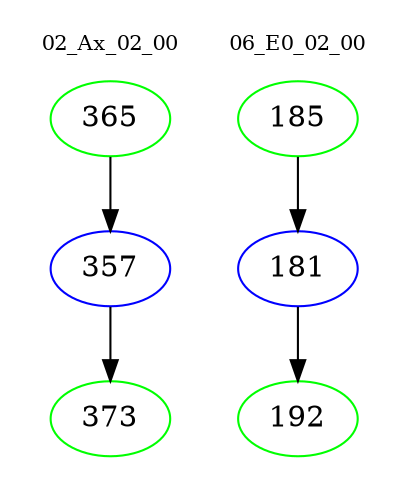digraph{
subgraph cluster_0 {
color = white
label = "02_Ax_02_00";
fontsize=10;
T0_365 [label="365", color="green"]
T0_365 -> T0_357 [color="black"]
T0_357 [label="357", color="blue"]
T0_357 -> T0_373 [color="black"]
T0_373 [label="373", color="green"]
}
subgraph cluster_1 {
color = white
label = "06_E0_02_00";
fontsize=10;
T1_185 [label="185", color="green"]
T1_185 -> T1_181 [color="black"]
T1_181 [label="181", color="blue"]
T1_181 -> T1_192 [color="black"]
T1_192 [label="192", color="green"]
}
}
